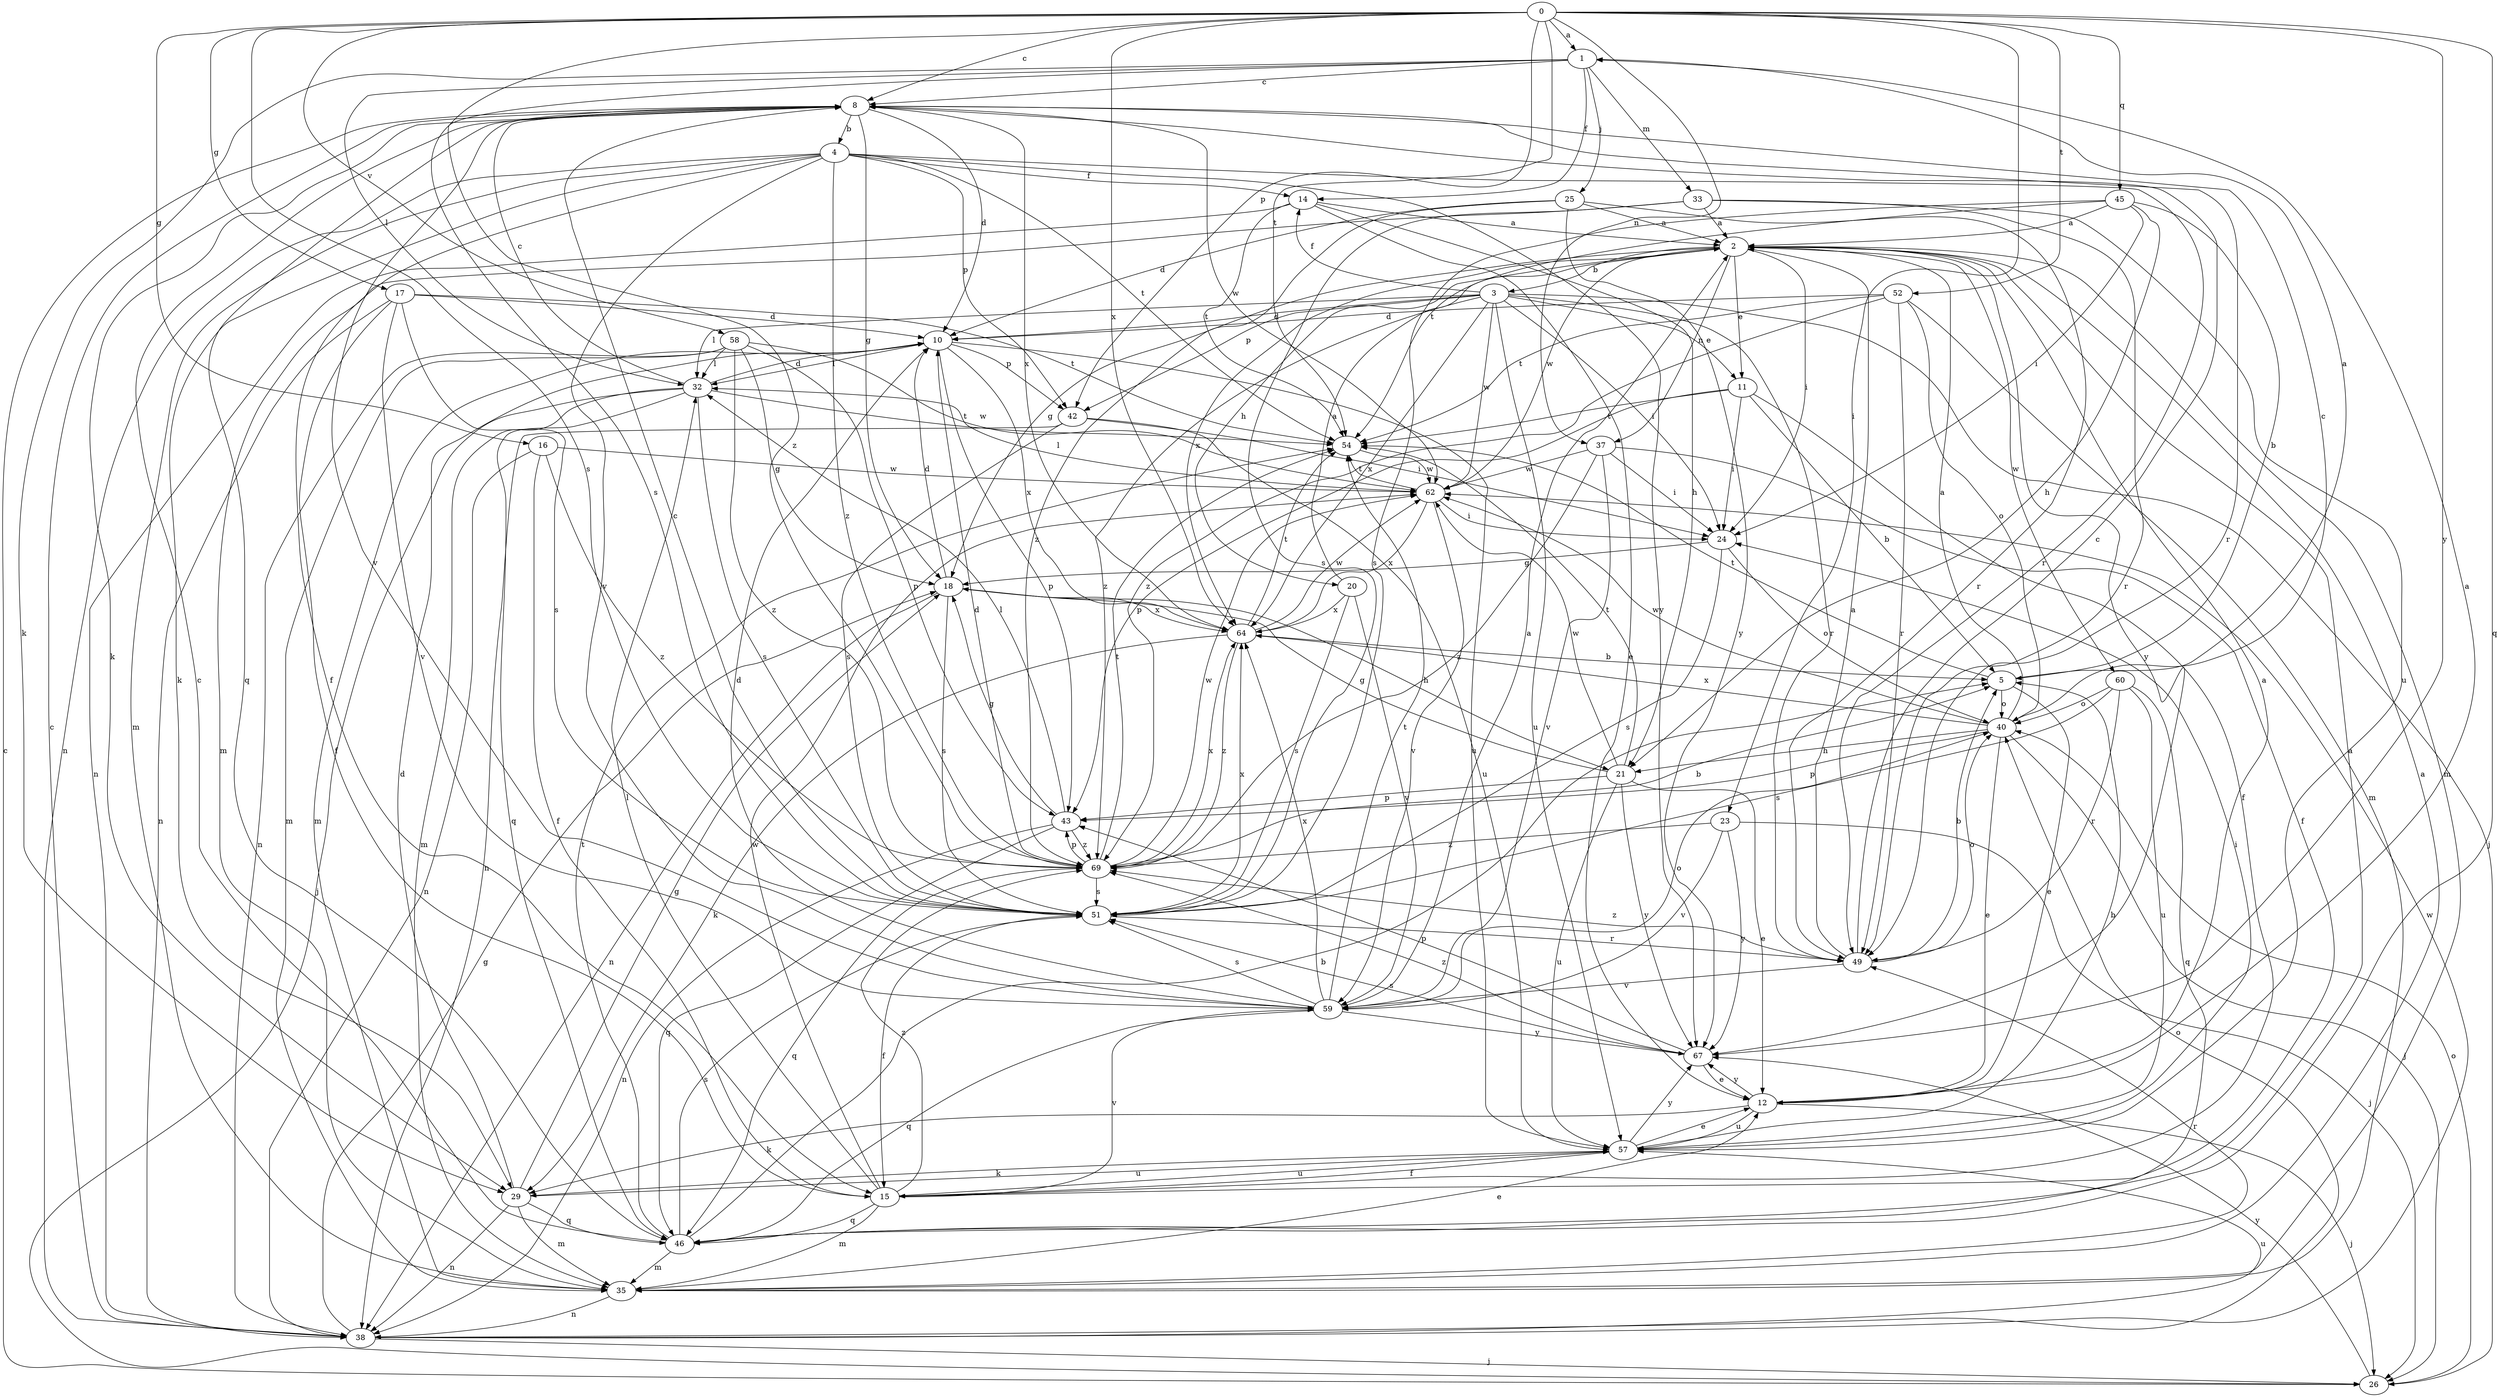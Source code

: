 strict digraph  {
0;
1;
2;
3;
4;
5;
8;
10;
11;
12;
14;
15;
16;
17;
18;
20;
21;
23;
24;
25;
26;
29;
32;
33;
35;
37;
38;
40;
42;
43;
45;
46;
49;
51;
52;
54;
57;
58;
59;
60;
62;
64;
67;
69;
0 -> 1  [label=a];
0 -> 8  [label=c];
0 -> 16  [label=g];
0 -> 17  [label=g];
0 -> 23  [label=i];
0 -> 37  [label=n];
0 -> 42  [label=p];
0 -> 45  [label=q];
0 -> 46  [label=q];
0 -> 51  [label=s];
0 -> 52  [label=t];
0 -> 54  [label=t];
0 -> 58  [label=v];
0 -> 64  [label=x];
0 -> 67  [label=y];
0 -> 69  [label=z];
1 -> 8  [label=c];
1 -> 14  [label=f];
1 -> 25  [label=j];
1 -> 29  [label=k];
1 -> 32  [label=l];
1 -> 33  [label=m];
1 -> 51  [label=s];
2 -> 3  [label=b];
2 -> 11  [label=e];
2 -> 18  [label=g];
2 -> 20  [label=h];
2 -> 24  [label=i];
2 -> 35  [label=m];
2 -> 37  [label=n];
2 -> 60  [label=w];
2 -> 62  [label=w];
2 -> 64  [label=x];
2 -> 67  [label=y];
3 -> 10  [label=d];
3 -> 11  [label=e];
3 -> 14  [label=f];
3 -> 24  [label=i];
3 -> 26  [label=j];
3 -> 32  [label=l];
3 -> 42  [label=p];
3 -> 49  [label=r];
3 -> 57  [label=u];
3 -> 62  [label=w];
3 -> 64  [label=x];
3 -> 69  [label=z];
4 -> 14  [label=f];
4 -> 15  [label=f];
4 -> 29  [label=k];
4 -> 35  [label=m];
4 -> 38  [label=n];
4 -> 42  [label=p];
4 -> 49  [label=r];
4 -> 54  [label=t];
4 -> 59  [label=v];
4 -> 67  [label=y];
4 -> 69  [label=z];
5 -> 1  [label=a];
5 -> 12  [label=e];
5 -> 40  [label=o];
5 -> 54  [label=t];
8 -> 4  [label=b];
8 -> 10  [label=d];
8 -> 18  [label=g];
8 -> 29  [label=k];
8 -> 46  [label=q];
8 -> 49  [label=r];
8 -> 59  [label=v];
8 -> 62  [label=w];
8 -> 64  [label=x];
10 -> 32  [label=l];
10 -> 35  [label=m];
10 -> 42  [label=p];
10 -> 43  [label=p];
10 -> 57  [label=u];
10 -> 64  [label=x];
11 -> 5  [label=b];
11 -> 15  [label=f];
11 -> 24  [label=i];
11 -> 43  [label=p];
11 -> 54  [label=t];
12 -> 1  [label=a];
12 -> 2  [label=a];
12 -> 26  [label=j];
12 -> 29  [label=k];
12 -> 57  [label=u];
12 -> 67  [label=y];
14 -> 2  [label=a];
14 -> 12  [label=e];
14 -> 21  [label=h];
14 -> 38  [label=n];
14 -> 54  [label=t];
15 -> 32  [label=l];
15 -> 35  [label=m];
15 -> 46  [label=q];
15 -> 57  [label=u];
15 -> 59  [label=v];
15 -> 62  [label=w];
15 -> 69  [label=z];
16 -> 15  [label=f];
16 -> 38  [label=n];
16 -> 62  [label=w];
16 -> 69  [label=z];
17 -> 10  [label=d];
17 -> 15  [label=f];
17 -> 38  [label=n];
17 -> 51  [label=s];
17 -> 54  [label=t];
17 -> 59  [label=v];
18 -> 10  [label=d];
18 -> 21  [label=h];
18 -> 38  [label=n];
18 -> 51  [label=s];
18 -> 64  [label=x];
20 -> 2  [label=a];
20 -> 51  [label=s];
20 -> 59  [label=v];
20 -> 64  [label=x];
21 -> 12  [label=e];
21 -> 18  [label=g];
21 -> 43  [label=p];
21 -> 54  [label=t];
21 -> 57  [label=u];
21 -> 62  [label=w];
21 -> 67  [label=y];
23 -> 26  [label=j];
23 -> 59  [label=v];
23 -> 67  [label=y];
23 -> 69  [label=z];
24 -> 18  [label=g];
24 -> 40  [label=o];
24 -> 51  [label=s];
25 -> 2  [label=a];
25 -> 10  [label=d];
25 -> 49  [label=r];
25 -> 67  [label=y];
25 -> 69  [label=z];
26 -> 8  [label=c];
26 -> 40  [label=o];
26 -> 67  [label=y];
29 -> 10  [label=d];
29 -> 18  [label=g];
29 -> 35  [label=m];
29 -> 38  [label=n];
29 -> 46  [label=q];
29 -> 57  [label=u];
32 -> 8  [label=c];
32 -> 10  [label=d];
32 -> 26  [label=j];
32 -> 35  [label=m];
32 -> 46  [label=q];
32 -> 51  [label=s];
32 -> 54  [label=t];
33 -> 2  [label=a];
33 -> 35  [label=m];
33 -> 49  [label=r];
33 -> 51  [label=s];
33 -> 57  [label=u];
35 -> 2  [label=a];
35 -> 12  [label=e];
35 -> 38  [label=n];
35 -> 49  [label=r];
37 -> 15  [label=f];
37 -> 24  [label=i];
37 -> 59  [label=v];
37 -> 62  [label=w];
37 -> 69  [label=z];
38 -> 8  [label=c];
38 -> 18  [label=g];
38 -> 26  [label=j];
38 -> 40  [label=o];
38 -> 57  [label=u];
38 -> 62  [label=w];
40 -> 2  [label=a];
40 -> 8  [label=c];
40 -> 12  [label=e];
40 -> 21  [label=h];
40 -> 26  [label=j];
40 -> 43  [label=p];
40 -> 62  [label=w];
40 -> 64  [label=x];
42 -> 24  [label=i];
42 -> 38  [label=n];
42 -> 51  [label=s];
42 -> 57  [label=u];
43 -> 18  [label=g];
43 -> 32  [label=l];
43 -> 38  [label=n];
43 -> 46  [label=q];
43 -> 69  [label=z];
45 -> 2  [label=a];
45 -> 5  [label=b];
45 -> 21  [label=h];
45 -> 24  [label=i];
45 -> 51  [label=s];
45 -> 54  [label=t];
46 -> 2  [label=a];
46 -> 5  [label=b];
46 -> 8  [label=c];
46 -> 35  [label=m];
46 -> 51  [label=s];
46 -> 54  [label=t];
49 -> 2  [label=a];
49 -> 5  [label=b];
49 -> 8  [label=c];
49 -> 40  [label=o];
49 -> 59  [label=v];
49 -> 69  [label=z];
51 -> 8  [label=c];
51 -> 15  [label=f];
51 -> 49  [label=r];
51 -> 64  [label=x];
52 -> 10  [label=d];
52 -> 35  [label=m];
52 -> 40  [label=o];
52 -> 49  [label=r];
52 -> 54  [label=t];
52 -> 69  [label=z];
54 -> 62  [label=w];
57 -> 5  [label=b];
57 -> 12  [label=e];
57 -> 15  [label=f];
57 -> 24  [label=i];
57 -> 29  [label=k];
57 -> 67  [label=y];
58 -> 18  [label=g];
58 -> 32  [label=l];
58 -> 35  [label=m];
58 -> 38  [label=n];
58 -> 43  [label=p];
58 -> 62  [label=w];
58 -> 69  [label=z];
59 -> 2  [label=a];
59 -> 10  [label=d];
59 -> 40  [label=o];
59 -> 46  [label=q];
59 -> 51  [label=s];
59 -> 54  [label=t];
59 -> 64  [label=x];
59 -> 67  [label=y];
60 -> 40  [label=o];
60 -> 46  [label=q];
60 -> 49  [label=r];
60 -> 51  [label=s];
60 -> 57  [label=u];
62 -> 24  [label=i];
62 -> 32  [label=l];
62 -> 54  [label=t];
62 -> 59  [label=v];
62 -> 64  [label=x];
64 -> 5  [label=b];
64 -> 29  [label=k];
64 -> 54  [label=t];
64 -> 62  [label=w];
64 -> 69  [label=z];
67 -> 12  [label=e];
67 -> 43  [label=p];
67 -> 51  [label=s];
67 -> 69  [label=z];
69 -> 5  [label=b];
69 -> 10  [label=d];
69 -> 43  [label=p];
69 -> 46  [label=q];
69 -> 51  [label=s];
69 -> 54  [label=t];
69 -> 62  [label=w];
69 -> 64  [label=x];
}
